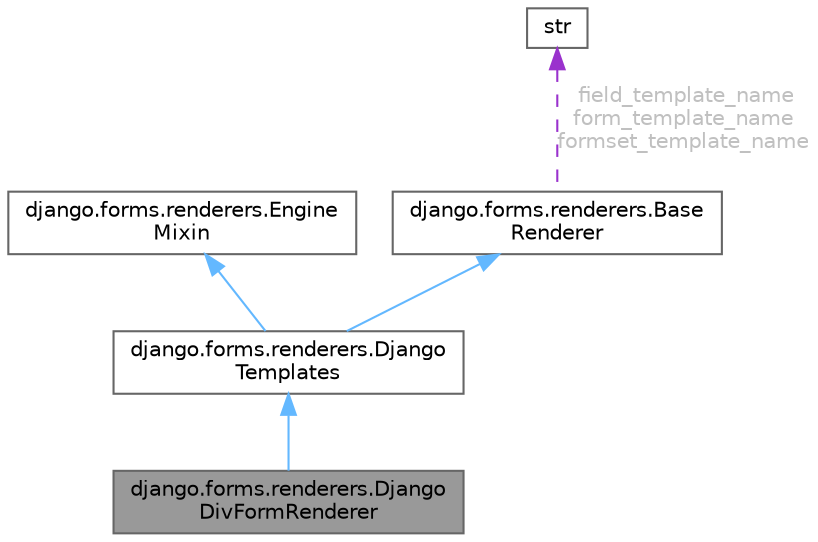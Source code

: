 digraph "django.forms.renderers.DjangoDivFormRenderer"
{
 // LATEX_PDF_SIZE
  bgcolor="transparent";
  edge [fontname=Helvetica,fontsize=10,labelfontname=Helvetica,labelfontsize=10];
  node [fontname=Helvetica,fontsize=10,shape=box,height=0.2,width=0.4];
  Node1 [id="Node000001",label="django.forms.renderers.Django\lDivFormRenderer",height=0.2,width=0.4,color="gray40", fillcolor="grey60", style="filled", fontcolor="black",tooltip=" "];
  Node2 -> Node1 [id="edge5_Node000001_Node000002",dir="back",color="steelblue1",style="solid",tooltip=" "];
  Node2 [id="Node000002",label="django.forms.renderers.Django\lTemplates",height=0.2,width=0.4,color="gray40", fillcolor="white", style="filled",URL="$classdjango_1_1forms_1_1renderers_1_1DjangoTemplates.html",tooltip=" "];
  Node3 -> Node2 [id="edge6_Node000002_Node000003",dir="back",color="steelblue1",style="solid",tooltip=" "];
  Node3 [id="Node000003",label="django.forms.renderers.Engine\lMixin",height=0.2,width=0.4,color="gray40", fillcolor="white", style="filled",URL="$classdjango_1_1forms_1_1renderers_1_1EngineMixin.html",tooltip=" "];
  Node4 -> Node2 [id="edge7_Node000002_Node000004",dir="back",color="steelblue1",style="solid",tooltip=" "];
  Node4 [id="Node000004",label="django.forms.renderers.Base\lRenderer",height=0.2,width=0.4,color="gray40", fillcolor="white", style="filled",URL="$classdjango_1_1forms_1_1renderers_1_1BaseRenderer.html",tooltip=" "];
  Node5 -> Node4 [id="edge8_Node000004_Node000005",dir="back",color="darkorchid3",style="dashed",tooltip=" ",label=" field_template_name\nform_template_name\nformset_template_name",fontcolor="grey" ];
  Node5 [id="Node000005",label="str",height=0.2,width=0.4,color="gray40", fillcolor="white", style="filled",tooltip=" "];
}
